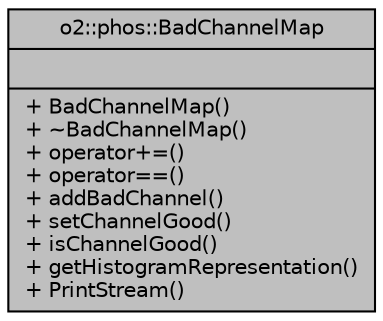 digraph "o2::phos::BadChannelMap"
{
 // INTERACTIVE_SVG=YES
  bgcolor="transparent";
  edge [fontname="Helvetica",fontsize="10",labelfontname="Helvetica",labelfontsize="10"];
  node [fontname="Helvetica",fontsize="10",shape=record];
  Node1 [label="{o2::phos::BadChannelMap\n||+ BadChannelMap()\l+ ~BadChannelMap()\l+ operator+=()\l+ operator==()\l+ addBadChannel()\l+ setChannelGood()\l+ isChannelGood()\l+ getHistogramRepresentation()\l+ PrintStream()\l}",height=0.2,width=0.4,color="black", fillcolor="grey75", style="filled", fontcolor="black"];
}
